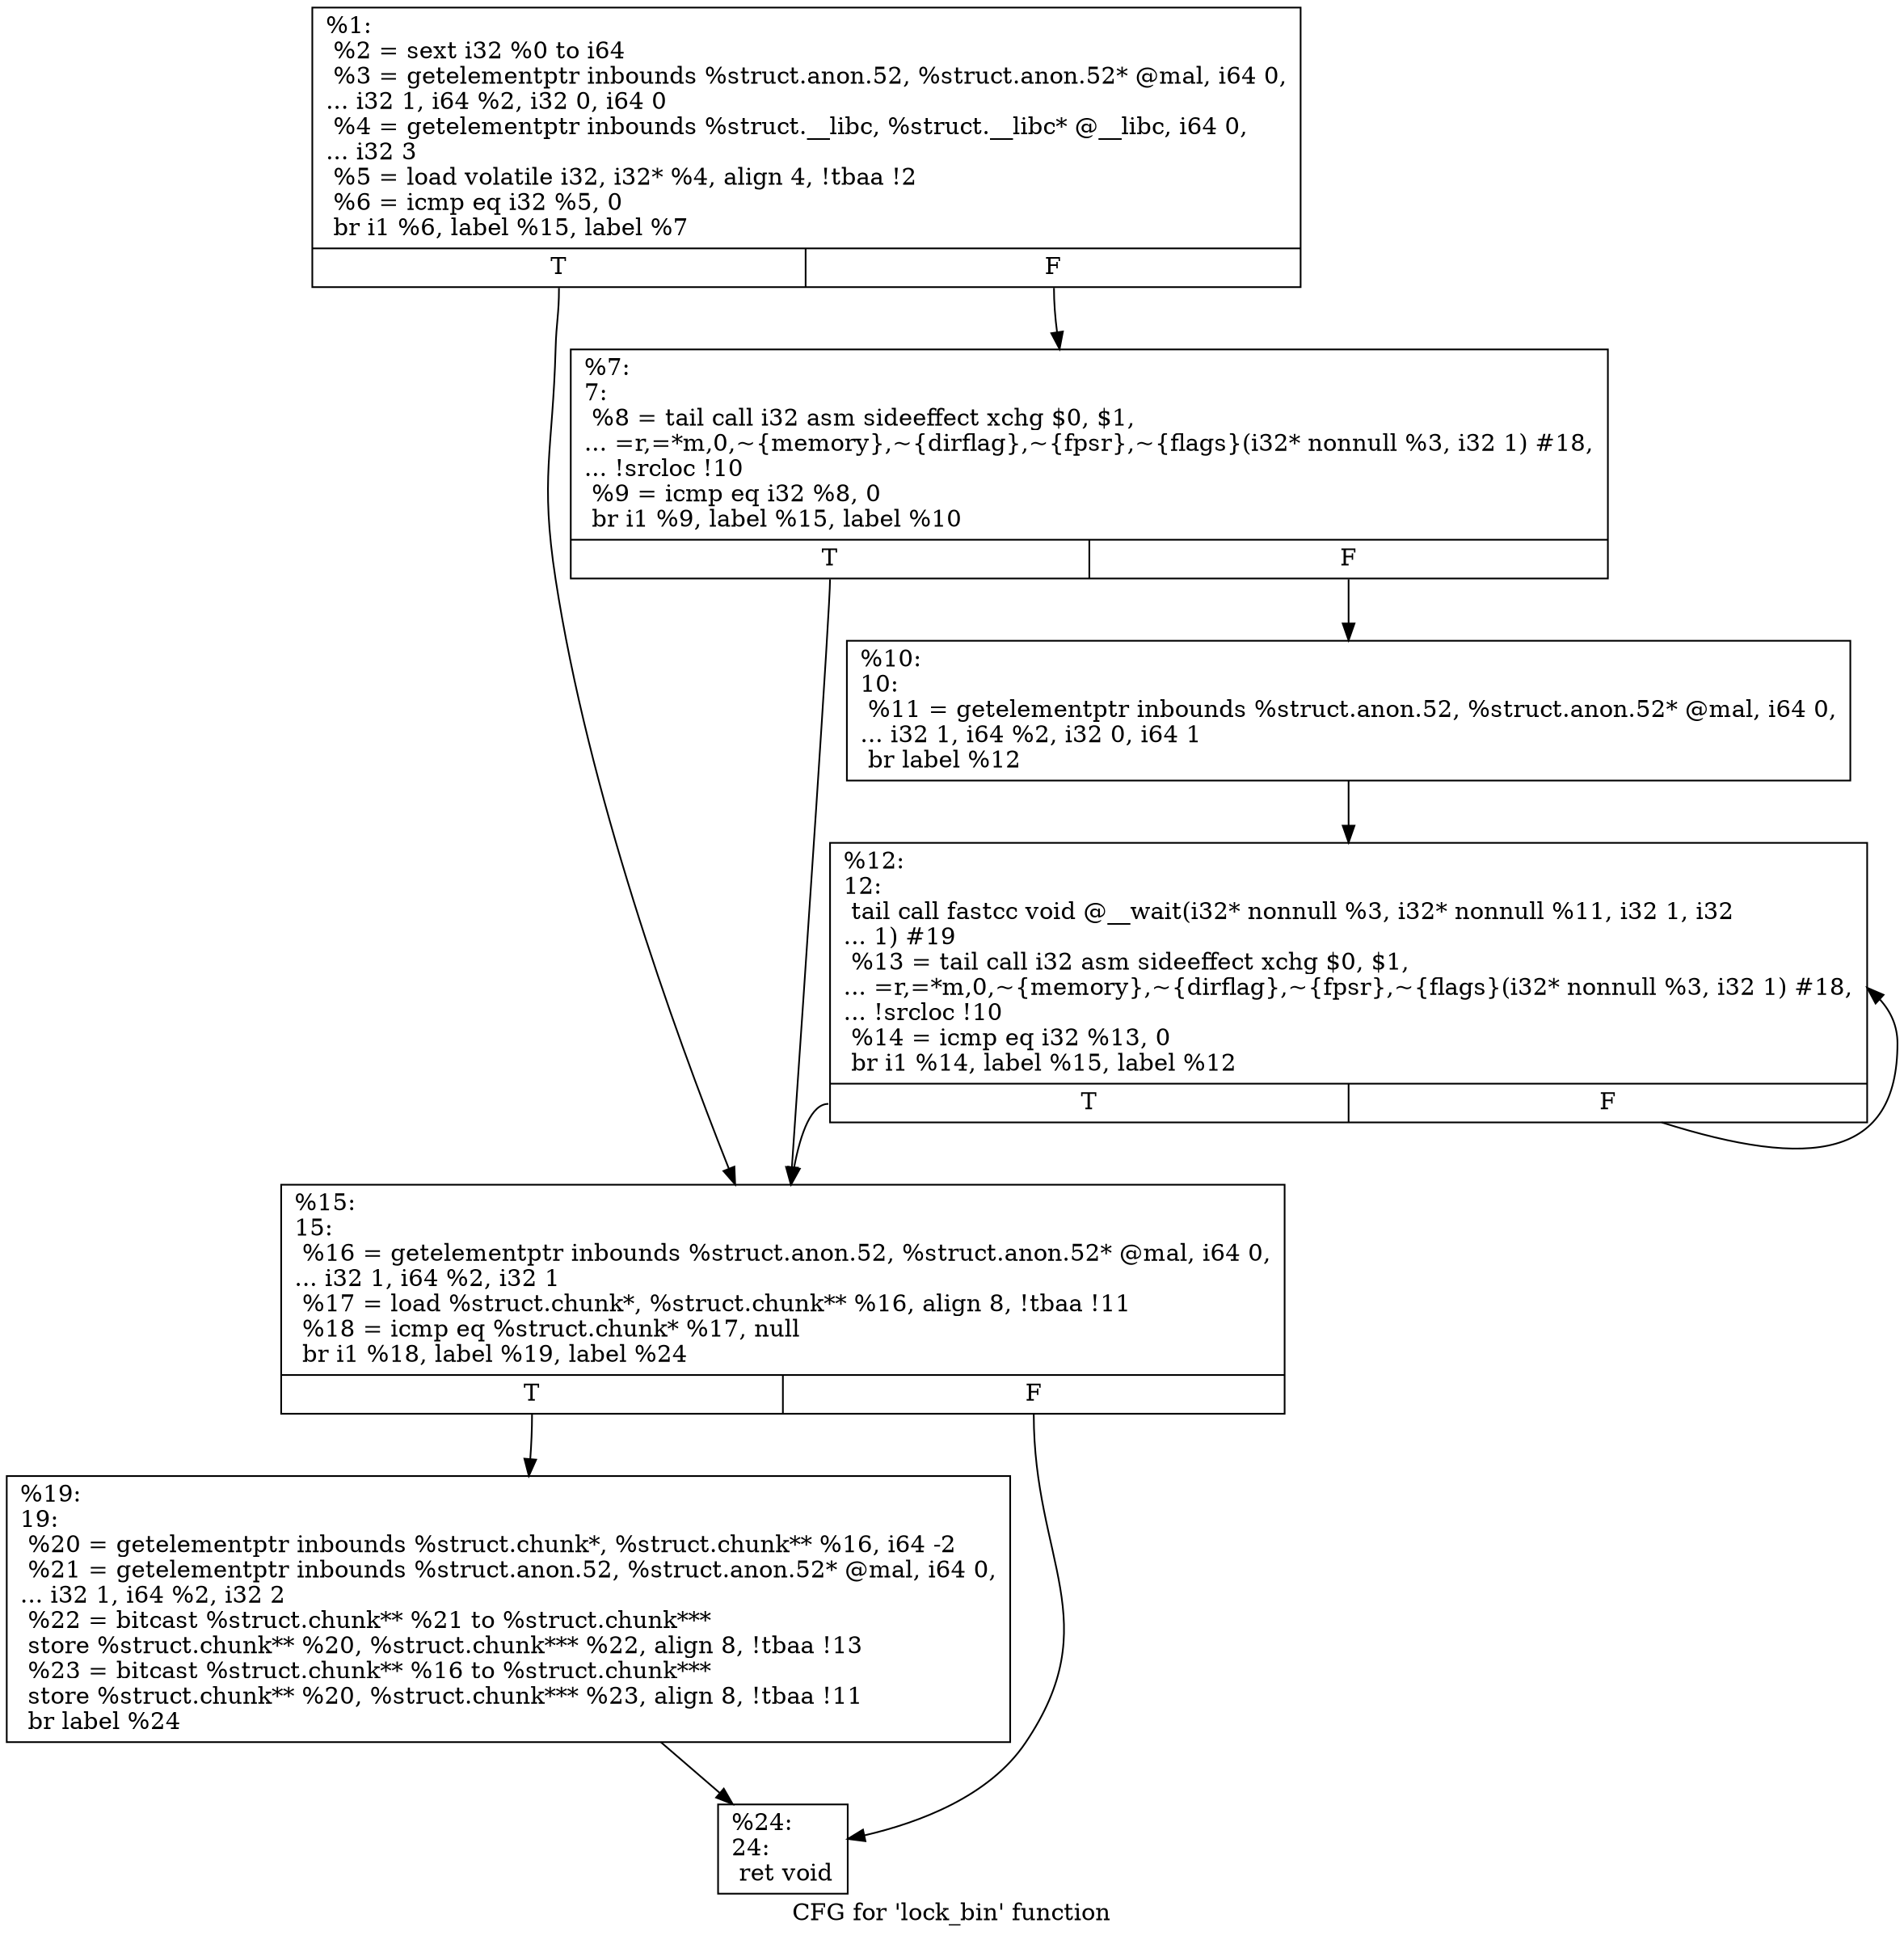 digraph "CFG for 'lock_bin' function" {
	label="CFG for 'lock_bin' function";

	Node0x1fa8f20 [shape=record,label="{%1:\l  %2 = sext i32 %0 to i64\l  %3 = getelementptr inbounds %struct.anon.52, %struct.anon.52* @mal, i64 0,\l... i32 1, i64 %2, i32 0, i64 0\l  %4 = getelementptr inbounds %struct.__libc, %struct.__libc* @__libc, i64 0,\l... i32 3\l  %5 = load volatile i32, i32* %4, align 4, !tbaa !2\l  %6 = icmp eq i32 %5, 0\l  br i1 %6, label %15, label %7\l|{<s0>T|<s1>F}}"];
	Node0x1fa8f20:s0 -> Node0x20269d0;
	Node0x1fa8f20:s1 -> Node0x20268e0;
	Node0x20268e0 [shape=record,label="{%7:\l7:                                                \l  %8 = tail call i32 asm sideeffect xchg $0, $1,\l... =r,=*m,0,~\{memory\},~\{dirflag\},~\{fpsr\},~\{flags\}(i32* nonnull %3, i32 1) #18,\l... !srcloc !10\l  %9 = icmp eq i32 %8, 0\l  br i1 %9, label %15, label %10\l|{<s0>T|<s1>F}}"];
	Node0x20268e0:s0 -> Node0x20269d0;
	Node0x20268e0:s1 -> Node0x2026930;
	Node0x2026930 [shape=record,label="{%10:\l10:                                               \l  %11 = getelementptr inbounds %struct.anon.52, %struct.anon.52* @mal, i64 0,\l... i32 1, i64 %2, i32 0, i64 1\l  br label %12\l}"];
	Node0x2026930 -> Node0x2026980;
	Node0x2026980 [shape=record,label="{%12:\l12:                                               \l  tail call fastcc void @__wait(i32* nonnull %3, i32* nonnull %11, i32 1, i32\l... 1) #19\l  %13 = tail call i32 asm sideeffect xchg $0, $1,\l... =r,=*m,0,~\{memory\},~\{dirflag\},~\{fpsr\},~\{flags\}(i32* nonnull %3, i32 1) #18,\l... !srcloc !10\l  %14 = icmp eq i32 %13, 0\l  br i1 %14, label %15, label %12\l|{<s0>T|<s1>F}}"];
	Node0x2026980:s0 -> Node0x20269d0;
	Node0x2026980:s1 -> Node0x2026980;
	Node0x20269d0 [shape=record,label="{%15:\l15:                                               \l  %16 = getelementptr inbounds %struct.anon.52, %struct.anon.52* @mal, i64 0,\l... i32 1, i64 %2, i32 1\l  %17 = load %struct.chunk*, %struct.chunk** %16, align 8, !tbaa !11\l  %18 = icmp eq %struct.chunk* %17, null\l  br i1 %18, label %19, label %24\l|{<s0>T|<s1>F}}"];
	Node0x20269d0:s0 -> Node0x2026a20;
	Node0x20269d0:s1 -> Node0x2026a70;
	Node0x2026a20 [shape=record,label="{%19:\l19:                                               \l  %20 = getelementptr inbounds %struct.chunk*, %struct.chunk** %16, i64 -2\l  %21 = getelementptr inbounds %struct.anon.52, %struct.anon.52* @mal, i64 0,\l... i32 1, i64 %2, i32 2\l  %22 = bitcast %struct.chunk** %21 to %struct.chunk***\l  store %struct.chunk** %20, %struct.chunk*** %22, align 8, !tbaa !13\l  %23 = bitcast %struct.chunk** %16 to %struct.chunk***\l  store %struct.chunk** %20, %struct.chunk*** %23, align 8, !tbaa !11\l  br label %24\l}"];
	Node0x2026a20 -> Node0x2026a70;
	Node0x2026a70 [shape=record,label="{%24:\l24:                                               \l  ret void\l}"];
}
